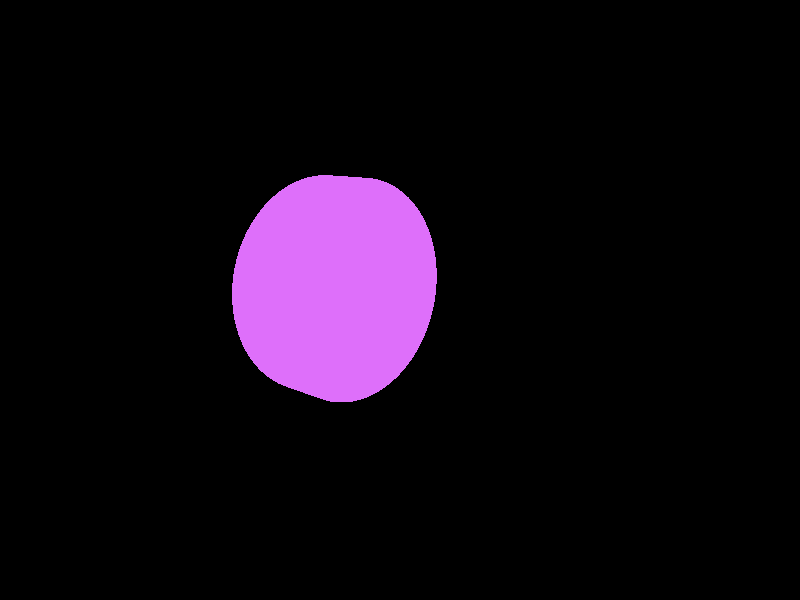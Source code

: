 #include "colors.inc"
camera {
    location <-10, 3, -10>
    look_at <0, 0, 0>
    angle 50
}

cylinder {
    <0,0,1>, <0, 0, 2>, 2
    pigment { color Med_Purple }
}


light_source {
    <5, 5, -5>, color White
}
